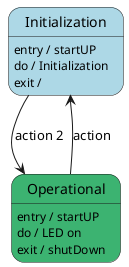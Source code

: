 @startuml State 1

state "Initialization" as I #LightBlue
I : entry / startUP
I : do / Initialization
I : exit / 

state "Operational" as O #MediumSeaGreen
O : entry / startUP
O : do / LED on
O : exit / shutDown


O --> I : action
I --> O : action 2


@enduml